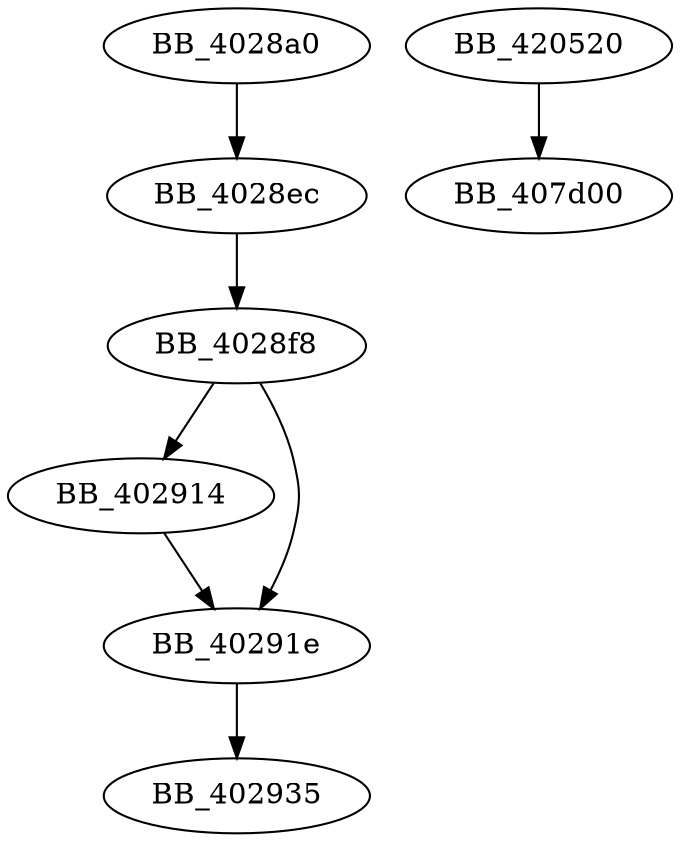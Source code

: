 DiGraph sub_4028A0{
BB_4028a0->BB_4028ec
BB_4028ec->BB_4028f8
BB_4028f8->BB_402914
BB_4028f8->BB_40291e
BB_402914->BB_40291e
BB_40291e->BB_402935
BB_420520->BB_407d00
}
